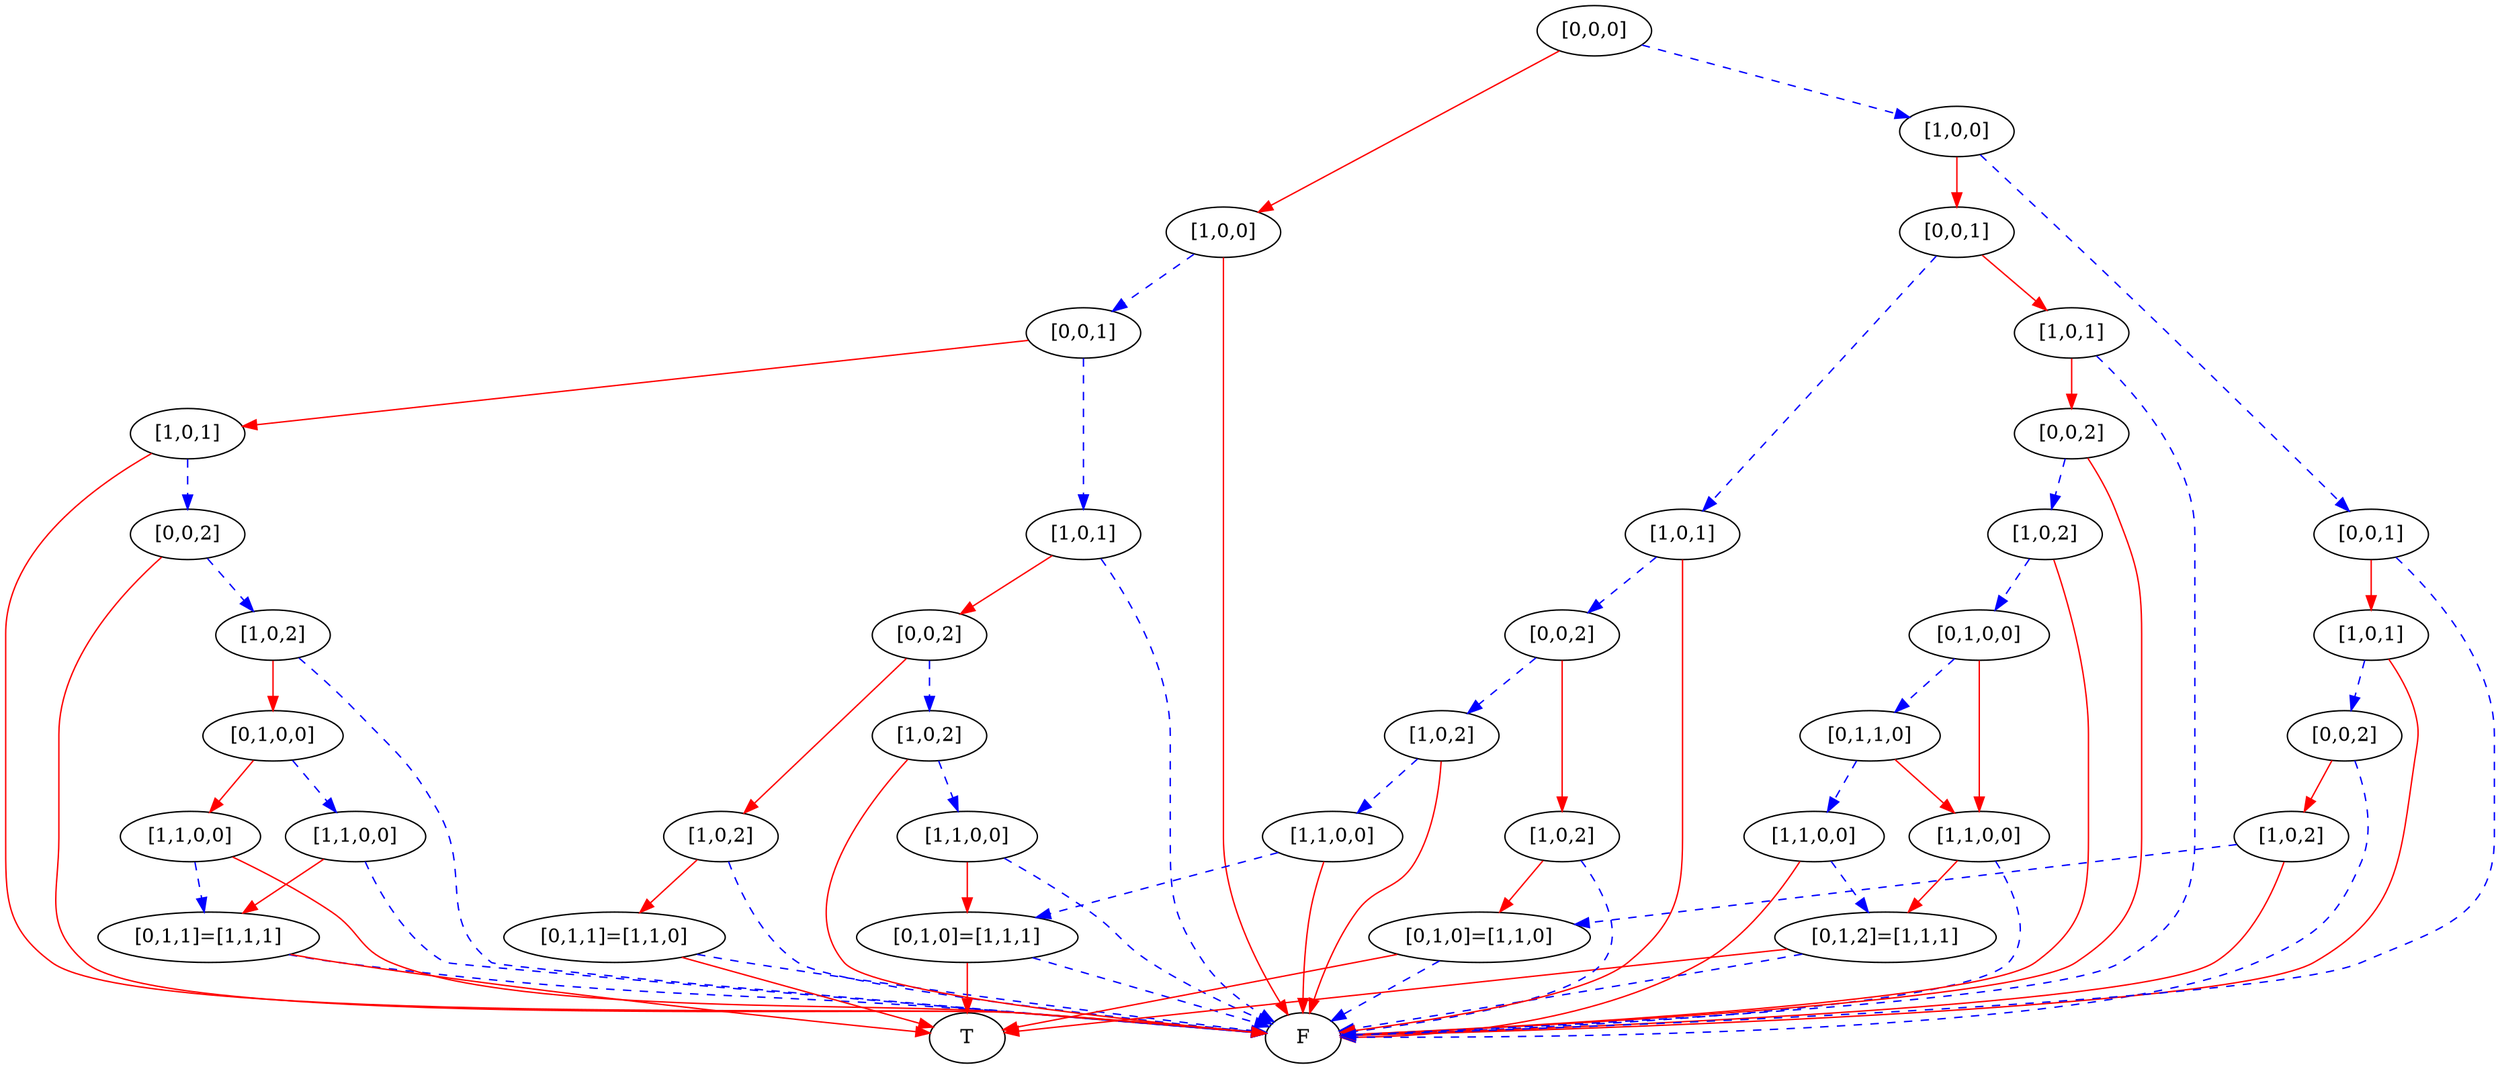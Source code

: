 digraph {
    1 [label=F];
    2 [label=T];
    3 [label="[0,1,1]=[1,1,1]"];
    4 [label="[1,1,0,0]"];
    5 [label="[1,1,0,0]"];
    6 [label="[0,1,0,0]"];
    7 [label="[1,0,2]"];
    8 [label="[0,0,2]"];
    9 [label="[1,0,1]"];
    10 [label="[0,1,1]=[1,1,0]"];
    11 [label="[1,0,2]"];
    12 [label="[0,1,0]=[1,1,1]"];
    13 [label="[1,1,0,0]"];
    14 [label="[1,0,2]"];
    15 [label="[0,0,2]"];
    16 [label="[1,0,1]"];
    17 [label="[0,0,1]"];
    18 [label="[1,0,0]"];
    19 [label="[0,1,2]=[1,1,1]"];
    20 [label="[1,1,0,0]"];
    21 [label="[1,1,0,0]"];
    22 [label="[0,1,1,0]"];
    23 [label="[0,1,0,0]"];
    24 [label="[1,0,2]"];
    25 [label="[0,0,2]"];
    26 [label="[1,0,1]"];
    27 [label="[0,1,0]=[1,1,0]"];
    28 [label="[1,0,2]"];
    29 [label="[1,1,0,0]"];
    30 [label="[1,0,2]"];
    31 [label="[0,0,2]"];
    32 [label="[1,0,1]"];
    33 [label="[0,0,1]"];
    34 [label="[1,0,2]"];
    35 [label="[0,0,2]"];
    36 [label="[1,0,1]"];
    37 [label="[0,0,1]"];
    38 [label="[1,0,0]"];
    39 [label="[0,0,0]"];
    3 -> 1 [style=dashed
           ,color=blue];
    3 -> 2 [color=red];
    4 -> 3 [style=dashed
           ,color=blue];
    4 -> 1 [color=red];
    5 -> 3 [color=red];
    5 -> 1 [style=dashed
           ,color=blue];
    6 -> 4 [color=red];
    6 -> 5 [style=dashed
           ,color=blue];
    7 -> 6 [color=red];
    7 -> 1 [style=dashed
           ,color=blue];
    8 -> 7 [style=dashed
           ,color=blue];
    8 -> 1 [color=red];
    9 -> 8 [style=dashed
           ,color=blue];
    9 -> 1 [color=red];
    10 -> 1 [style=dashed
            ,color=blue];
    10 -> 2 [color=red];
    11 -> 10 [color=red];
    11 -> 1 [style=dashed
            ,color=blue];
    12 -> 1 [style=dashed
            ,color=blue];
    12 -> 2 [color=red];
    13 -> 12 [color=red];
    13 -> 1 [style=dashed
            ,color=blue];
    14 -> 13 [style=dashed
             ,color=blue];
    14 -> 1 [color=red];
    15 -> 11 [color=red];
    15 -> 14 [style=dashed
             ,color=blue];
    16 -> 15 [color=red];
    16 -> 1 [style=dashed
            ,color=blue];
    17 -> 9 [color=red];
    17 -> 16 [style=dashed
             ,color=blue];
    18 -> 17 [style=dashed
             ,color=blue];
    18 -> 1 [color=red];
    19 -> 1 [style=dashed
            ,color=blue];
    19 -> 2 [color=red];
    20 -> 19 [color=red];
    20 -> 1 [style=dashed
            ,color=blue];
    21 -> 19 [style=dashed
             ,color=blue];
    21 -> 1 [color=red];
    22 -> 20 [color=red];
    22 -> 21 [style=dashed
             ,color=blue];
    23 -> 20 [color=red];
    23 -> 22 [style=dashed
             ,color=blue];
    24 -> 23 [style=dashed
             ,color=blue];
    24 -> 1 [color=red];
    25 -> 24 [style=dashed
             ,color=blue];
    25 -> 1 [color=red];
    26 -> 25 [color=red];
    26 -> 1 [style=dashed
            ,color=blue];
    27 -> 1 [style=dashed
            ,color=blue];
    27 -> 2 [color=red];
    28 -> 27 [color=red];
    28 -> 1 [style=dashed
            ,color=blue];
    29 -> 12 [style=dashed
             ,color=blue];
    29 -> 1 [color=red];
    30 -> 29 [style=dashed
             ,color=blue];
    30 -> 1 [color=red];
    31 -> 28 [color=red];
    31 -> 30 [style=dashed
             ,color=blue];
    32 -> 31 [style=dashed
             ,color=blue];
    32 -> 1 [color=red];
    33 -> 26 [color=red];
    33 -> 32 [style=dashed
             ,color=blue];
    34 -> 27 [style=dashed
             ,color=blue];
    34 -> 1 [color=red];
    35 -> 34 [color=red];
    35 -> 1 [style=dashed
            ,color=blue];
    36 -> 35 [style=dashed
             ,color=blue];
    36 -> 1 [color=red];
    37 -> 36 [color=red];
    37 -> 1 [style=dashed
            ,color=blue];
    38 -> 33 [color=red];
    38 -> 37 [style=dashed
             ,color=blue];
    39 -> 18 [color=red];
    39 -> 38 [style=dashed
             ,color=blue];
}